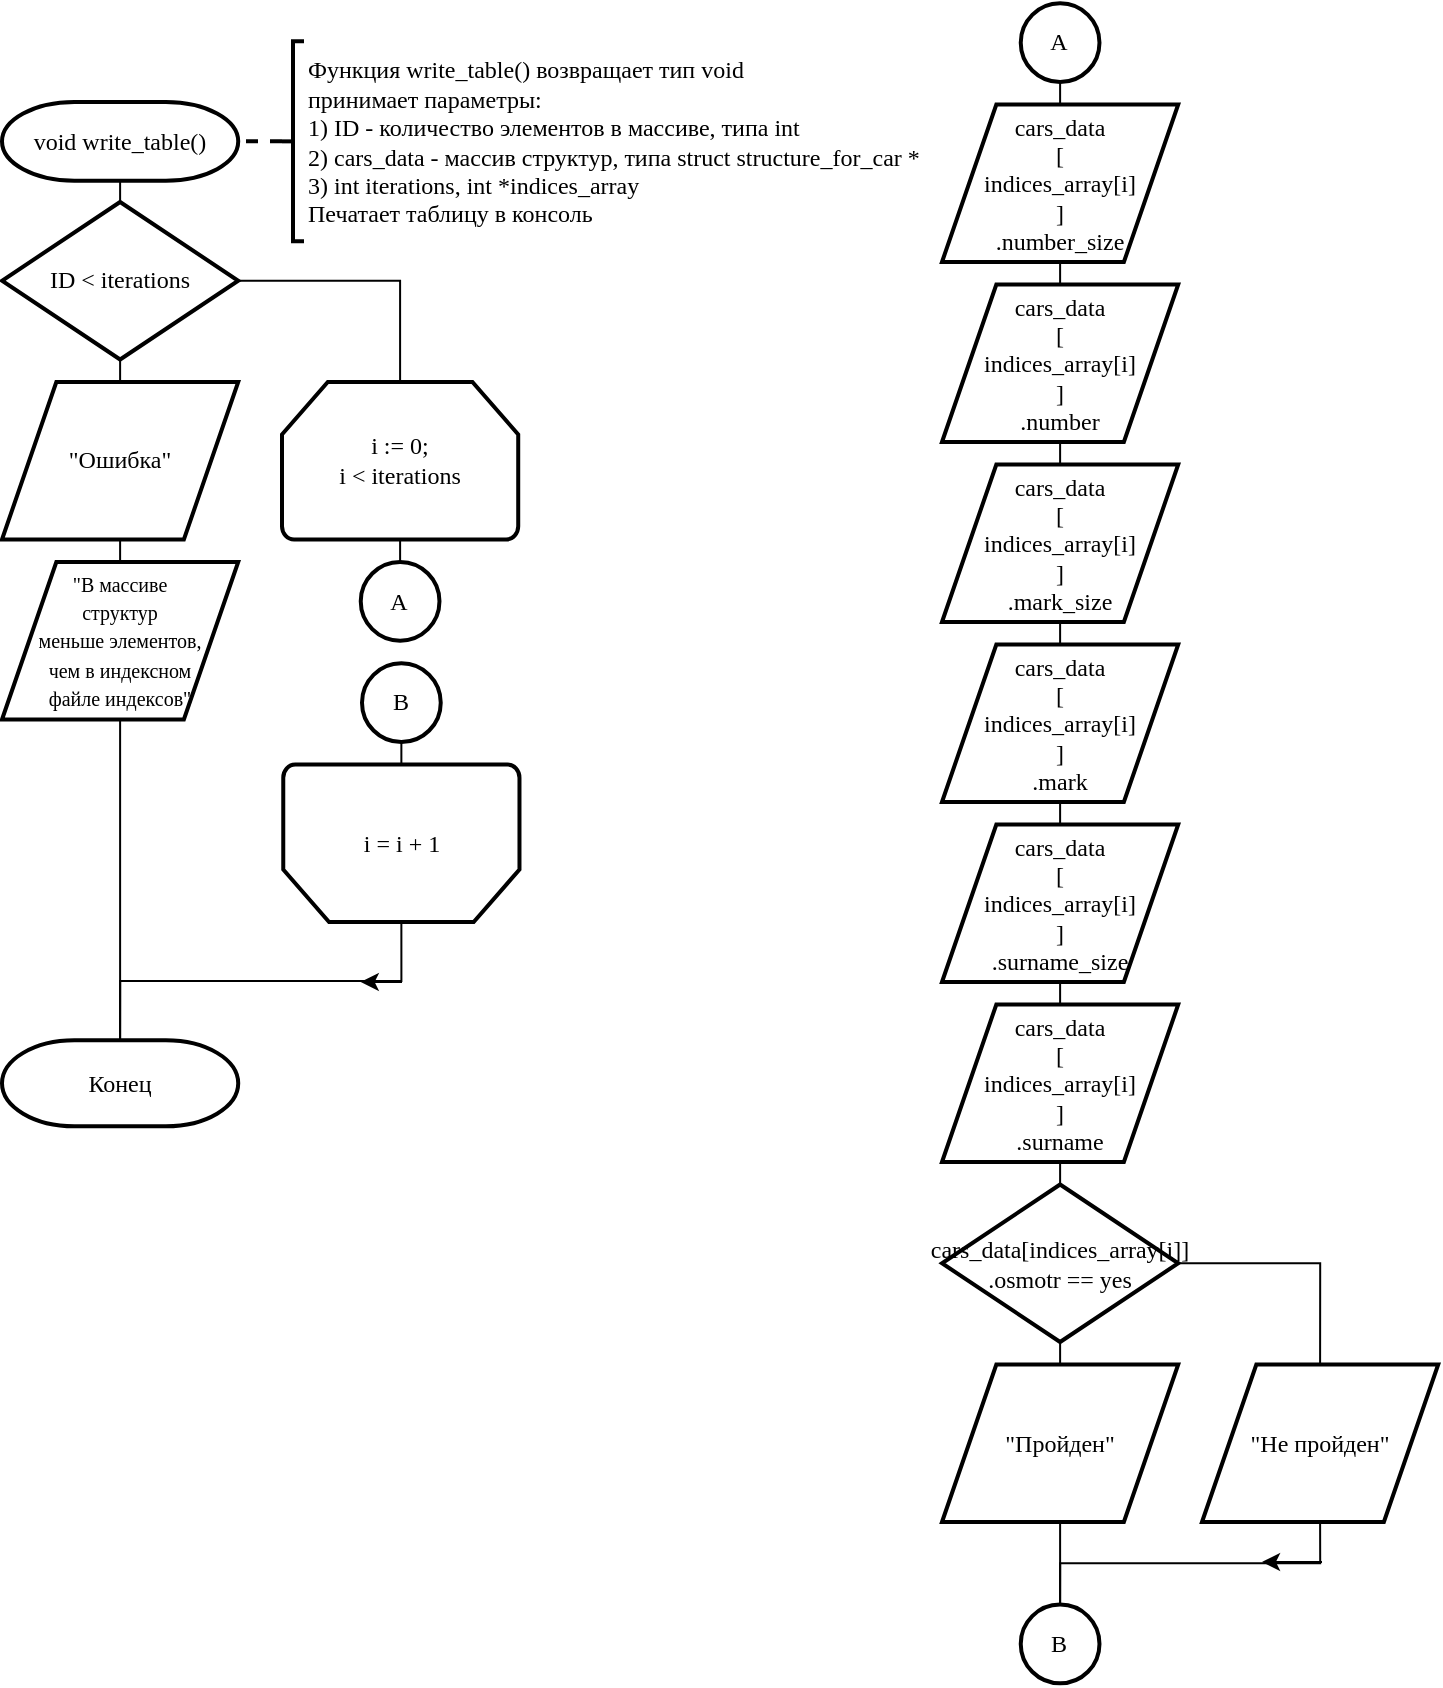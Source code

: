 <mxfile version="13.0.3" type="device"><diagram id="FiewKe5nqPGmDetY67Yq" name="Страница 1"><mxGraphModel dx="1002" dy="581" grid="1" gridSize="10" guides="1" tooltips="1" connect="1" arrows="1" fold="1" page="1" pageScale="1" pageWidth="827" pageHeight="1169" math="0" shadow="0"><root><mxCell id="0"/><mxCell id="1" parent="0"/><mxCell id="olXZgQjH8fjJ4wwaRT9E-21" style="edgeStyle=orthogonalEdgeStyle;rounded=0;orthogonalLoop=1;jettySize=auto;html=1;exitX=0.5;exitY=1;exitDx=0;exitDy=0;exitPerimeter=0;entryX=0.5;entryY=0;entryDx=0;entryDy=0;entryPerimeter=0;fontFamily=Times New Roman;endArrow=none;endFill=0;" edge="1" parent="1" source="olXZgQjH8fjJ4wwaRT9E-2" target="olXZgQjH8fjJ4wwaRT9E-3"><mxGeometry relative="1" as="geometry"/></mxCell><mxCell id="olXZgQjH8fjJ4wwaRT9E-2" value="void write_table()" style="strokeWidth=2;html=1;shape=mxgraph.flowchart.terminator;whiteSpace=wrap;fontFamily=Times New Roman;" vertex="1" parent="1"><mxGeometry x="80" y="90" width="118.11" height="39.37" as="geometry"/></mxCell><mxCell id="olXZgQjH8fjJ4wwaRT9E-22" style="edgeStyle=orthogonalEdgeStyle;rounded=0;orthogonalLoop=1;jettySize=auto;html=1;exitX=0.5;exitY=1;exitDx=0;exitDy=0;exitPerimeter=0;entryX=0.5;entryY=0;entryDx=0;entryDy=0;endArrow=none;endFill=0;fontFamily=Times New Roman;" edge="1" parent="1" source="olXZgQjH8fjJ4wwaRT9E-3" target="olXZgQjH8fjJ4wwaRT9E-4"><mxGeometry relative="1" as="geometry"/></mxCell><mxCell id="olXZgQjH8fjJ4wwaRT9E-24" style="edgeStyle=orthogonalEdgeStyle;rounded=0;orthogonalLoop=1;jettySize=auto;html=1;exitX=1;exitY=0.5;exitDx=0;exitDy=0;exitPerimeter=0;endArrow=none;endFill=0;fontFamily=Times New Roman;" edge="1" parent="1" source="olXZgQjH8fjJ4wwaRT9E-3" target="olXZgQjH8fjJ4wwaRT9E-5"><mxGeometry relative="1" as="geometry"/></mxCell><mxCell id="olXZgQjH8fjJ4wwaRT9E-3" value="ID &amp;lt; iterations" style="strokeWidth=2;html=1;shape=mxgraph.flowchart.decision;whiteSpace=wrap;fontFamily=Times New Roman;" vertex="1" parent="1"><mxGeometry x="80" y="140" width="118.11" height="78.74" as="geometry"/></mxCell><mxCell id="olXZgQjH8fjJ4wwaRT9E-40" style="edgeStyle=orthogonalEdgeStyle;rounded=0;orthogonalLoop=1;jettySize=auto;html=1;exitX=0.5;exitY=1;exitDx=0;exitDy=0;entryX=0.5;entryY=0;entryDx=0;entryDy=0;entryPerimeter=0;endArrow=none;endFill=0;fontFamily=Times New Roman;" edge="1" parent="1" source="olXZgQjH8fjJ4wwaRT9E-43" target="olXZgQjH8fjJ4wwaRT9E-16"><mxGeometry relative="1" as="geometry"/></mxCell><mxCell id="olXZgQjH8fjJ4wwaRT9E-4" value="&quot;Ошибка&quot;" style="shape=parallelogram;html=1;strokeWidth=2;perimeter=parallelogramPerimeter;whiteSpace=wrap;rounded=0;arcSize=12;size=0.23;fontFamily=Times New Roman;" vertex="1" parent="1"><mxGeometry x="80" y="230" width="118.11" height="78.74" as="geometry"/></mxCell><mxCell id="olXZgQjH8fjJ4wwaRT9E-23" style="edgeStyle=orthogonalEdgeStyle;rounded=0;orthogonalLoop=1;jettySize=auto;html=1;exitX=0.5;exitY=1;exitDx=0;exitDy=0;exitPerimeter=0;entryX=0.5;entryY=0;entryDx=0;entryDy=0;entryPerimeter=0;endArrow=none;endFill=0;fontFamily=Times New Roman;" edge="1" parent="1" source="olXZgQjH8fjJ4wwaRT9E-5" target="olXZgQjH8fjJ4wwaRT9E-19"><mxGeometry relative="1" as="geometry"/></mxCell><mxCell id="olXZgQjH8fjJ4wwaRT9E-5" value="i := 0;&lt;br&gt;i &amp;lt; iterations" style="strokeWidth=2;html=1;shape=mxgraph.flowchart.loop_limit;whiteSpace=wrap;rounded=0;fontFamily=Times New Roman;" vertex="1" parent="1"><mxGeometry x="220" y="230" width="118.11" height="78.74" as="geometry"/></mxCell><mxCell id="olXZgQjH8fjJ4wwaRT9E-38" style="edgeStyle=orthogonalEdgeStyle;rounded=0;orthogonalLoop=1;jettySize=auto;html=1;exitX=0.5;exitY=0;exitDx=0;exitDy=0;exitPerimeter=0;entryX=0.5;entryY=0;entryDx=0;entryDy=0;entryPerimeter=0;endArrow=none;endFill=0;fontFamily=Times New Roman;" edge="1" parent="1" source="olXZgQjH8fjJ4wwaRT9E-6" target="olXZgQjH8fjJ4wwaRT9E-16"><mxGeometry relative="1" as="geometry"/></mxCell><mxCell id="olXZgQjH8fjJ4wwaRT9E-6" value="i = i + 1" style="strokeWidth=2;html=1;shape=mxgraph.flowchart.loop_limit;whiteSpace=wrap;rounded=0;fontFamily=Times New Roman;flipV=1;" vertex="1" parent="1"><mxGeometry x="220.63" y="421.26" width="118.11" height="78.74" as="geometry"/></mxCell><mxCell id="olXZgQjH8fjJ4wwaRT9E-26" style="edgeStyle=orthogonalEdgeStyle;rounded=0;orthogonalLoop=1;jettySize=auto;html=1;exitX=0.5;exitY=1;exitDx=0;exitDy=0;entryX=0.5;entryY=0;entryDx=0;entryDy=0;endArrow=none;endFill=0;fontFamily=Times New Roman;" edge="1" parent="1" source="olXZgQjH8fjJ4wwaRT9E-7" target="olXZgQjH8fjJ4wwaRT9E-8"><mxGeometry relative="1" as="geometry"/></mxCell><mxCell id="olXZgQjH8fjJ4wwaRT9E-7" value="cars_data&lt;br&gt;[&lt;br&gt;indices_array[i]&lt;br&gt;]&lt;br&gt;.number_size" style="shape=parallelogram;html=1;strokeWidth=2;perimeter=parallelogramPerimeter;whiteSpace=wrap;rounded=0;arcSize=12;size=0.23;fontFamily=Times New Roman;" vertex="1" parent="1"><mxGeometry x="550" y="91.26" width="118.11" height="78.74" as="geometry"/></mxCell><mxCell id="olXZgQjH8fjJ4wwaRT9E-27" style="edgeStyle=orthogonalEdgeStyle;rounded=0;orthogonalLoop=1;jettySize=auto;html=1;exitX=0.5;exitY=1;exitDx=0;exitDy=0;entryX=0.5;entryY=0;entryDx=0;entryDy=0;endArrow=none;endFill=0;fontFamily=Times New Roman;" edge="1" parent="1" source="olXZgQjH8fjJ4wwaRT9E-8" target="olXZgQjH8fjJ4wwaRT9E-9"><mxGeometry relative="1" as="geometry"/></mxCell><mxCell id="olXZgQjH8fjJ4wwaRT9E-8" value="cars_data&lt;br&gt;[&lt;br&gt;indices_array[i]&lt;br&gt;]&lt;br&gt;.number" style="shape=parallelogram;html=1;strokeWidth=2;perimeter=parallelogramPerimeter;whiteSpace=wrap;rounded=0;arcSize=12;size=0.23;fontFamily=Times New Roman;" vertex="1" parent="1"><mxGeometry x="550" y="181.26" width="118.11" height="78.74" as="geometry"/></mxCell><mxCell id="olXZgQjH8fjJ4wwaRT9E-28" style="edgeStyle=orthogonalEdgeStyle;rounded=0;orthogonalLoop=1;jettySize=auto;html=1;exitX=0.5;exitY=1;exitDx=0;exitDy=0;entryX=0.5;entryY=0;entryDx=0;entryDy=0;endArrow=none;endFill=0;fontFamily=Times New Roman;" edge="1" parent="1" source="olXZgQjH8fjJ4wwaRT9E-9" target="olXZgQjH8fjJ4wwaRT9E-10"><mxGeometry relative="1" as="geometry"/></mxCell><mxCell id="olXZgQjH8fjJ4wwaRT9E-9" value="cars_data&lt;br&gt;[&lt;br&gt;indices_array[i]&lt;br&gt;]&lt;br&gt;.mark_size" style="shape=parallelogram;html=1;strokeWidth=2;perimeter=parallelogramPerimeter;whiteSpace=wrap;rounded=0;arcSize=12;size=0.23;fontFamily=Times New Roman;" vertex="1" parent="1"><mxGeometry x="550" y="271.26" width="118.11" height="78.74" as="geometry"/></mxCell><mxCell id="olXZgQjH8fjJ4wwaRT9E-29" style="edgeStyle=orthogonalEdgeStyle;rounded=0;orthogonalLoop=1;jettySize=auto;html=1;exitX=0.5;exitY=1;exitDx=0;exitDy=0;entryX=0.5;entryY=0;entryDx=0;entryDy=0;endArrow=none;endFill=0;fontFamily=Times New Roman;" edge="1" parent="1" source="olXZgQjH8fjJ4wwaRT9E-10" target="olXZgQjH8fjJ4wwaRT9E-11"><mxGeometry relative="1" as="geometry"/></mxCell><mxCell id="olXZgQjH8fjJ4wwaRT9E-10" value="cars_data&lt;br&gt;[&lt;br&gt;indices_array[i]&lt;br&gt;]&lt;br&gt;.mark" style="shape=parallelogram;html=1;strokeWidth=2;perimeter=parallelogramPerimeter;whiteSpace=wrap;rounded=0;arcSize=12;size=0.23;fontFamily=Times New Roman;" vertex="1" parent="1"><mxGeometry x="550" y="361.26" width="118.11" height="78.74" as="geometry"/></mxCell><mxCell id="olXZgQjH8fjJ4wwaRT9E-30" style="edgeStyle=orthogonalEdgeStyle;rounded=0;orthogonalLoop=1;jettySize=auto;html=1;exitX=0.5;exitY=1;exitDx=0;exitDy=0;entryX=0.5;entryY=0;entryDx=0;entryDy=0;endArrow=none;endFill=0;fontFamily=Times New Roman;" edge="1" parent="1" source="olXZgQjH8fjJ4wwaRT9E-11" target="olXZgQjH8fjJ4wwaRT9E-12"><mxGeometry relative="1" as="geometry"/></mxCell><mxCell id="olXZgQjH8fjJ4wwaRT9E-11" value="cars_data&lt;br&gt;[&lt;br&gt;indices_array[i]&lt;br&gt;]&lt;br&gt;.surname_size" style="shape=parallelogram;html=1;strokeWidth=2;perimeter=parallelogramPerimeter;whiteSpace=wrap;rounded=0;arcSize=12;size=0.23;fontFamily=Times New Roman;" vertex="1" parent="1"><mxGeometry x="550" y="451.26" width="118.11" height="78.74" as="geometry"/></mxCell><mxCell id="olXZgQjH8fjJ4wwaRT9E-31" style="edgeStyle=orthogonalEdgeStyle;rounded=0;orthogonalLoop=1;jettySize=auto;html=1;exitX=0.5;exitY=1;exitDx=0;exitDy=0;entryX=0.5;entryY=0;entryDx=0;entryDy=0;entryPerimeter=0;endArrow=none;endFill=0;fontFamily=Times New Roman;" edge="1" parent="1" source="olXZgQjH8fjJ4wwaRT9E-12" target="olXZgQjH8fjJ4wwaRT9E-13"><mxGeometry relative="1" as="geometry"/></mxCell><mxCell id="olXZgQjH8fjJ4wwaRT9E-12" value="cars_data&lt;br&gt;[&lt;br&gt;indices_array[i]&lt;br&gt;]&lt;br&gt;.surname" style="shape=parallelogram;html=1;strokeWidth=2;perimeter=parallelogramPerimeter;whiteSpace=wrap;rounded=0;arcSize=12;size=0.23;fontFamily=Times New Roman;" vertex="1" parent="1"><mxGeometry x="550" y="541.26" width="118.11" height="78.74" as="geometry"/></mxCell><mxCell id="olXZgQjH8fjJ4wwaRT9E-32" style="edgeStyle=orthogonalEdgeStyle;rounded=0;orthogonalLoop=1;jettySize=auto;html=1;exitX=0.5;exitY=1;exitDx=0;exitDy=0;exitPerimeter=0;entryX=0.5;entryY=0;entryDx=0;entryDy=0;endArrow=none;endFill=0;fontFamily=Times New Roman;" edge="1" parent="1" source="olXZgQjH8fjJ4wwaRT9E-13" target="olXZgQjH8fjJ4wwaRT9E-14"><mxGeometry relative="1" as="geometry"/></mxCell><mxCell id="olXZgQjH8fjJ4wwaRT9E-33" style="edgeStyle=orthogonalEdgeStyle;rounded=0;orthogonalLoop=1;jettySize=auto;html=1;exitX=1;exitY=0.5;exitDx=0;exitDy=0;exitPerimeter=0;entryX=0.5;entryY=0;entryDx=0;entryDy=0;endArrow=none;endFill=0;fontFamily=Times New Roman;" edge="1" parent="1" source="olXZgQjH8fjJ4wwaRT9E-13" target="olXZgQjH8fjJ4wwaRT9E-15"><mxGeometry relative="1" as="geometry"/></mxCell><mxCell id="olXZgQjH8fjJ4wwaRT9E-13" value="cars_data[indices_array[i]]&lt;br&gt;.osmotr == yes" style="strokeWidth=2;html=1;shape=mxgraph.flowchart.decision;whiteSpace=wrap;fontFamily=Times New Roman;" vertex="1" parent="1"><mxGeometry x="550" y="631.26" width="118.11" height="78.74" as="geometry"/></mxCell><mxCell id="olXZgQjH8fjJ4wwaRT9E-34" style="edgeStyle=orthogonalEdgeStyle;rounded=0;orthogonalLoop=1;jettySize=auto;html=1;exitX=0.5;exitY=1;exitDx=0;exitDy=0;entryX=0.5;entryY=0;entryDx=0;entryDy=0;entryPerimeter=0;endArrow=none;endFill=0;fontFamily=Times New Roman;" edge="1" parent="1" source="olXZgQjH8fjJ4wwaRT9E-14" target="olXZgQjH8fjJ4wwaRT9E-17"><mxGeometry relative="1" as="geometry"/></mxCell><mxCell id="olXZgQjH8fjJ4wwaRT9E-14" value="&quot;Пройден&quot;" style="shape=parallelogram;html=1;strokeWidth=2;perimeter=parallelogramPerimeter;whiteSpace=wrap;rounded=0;arcSize=12;size=0.23;fontFamily=Times New Roman;" vertex="1" parent="1"><mxGeometry x="550" y="721.26" width="118.11" height="78.74" as="geometry"/></mxCell><mxCell id="olXZgQjH8fjJ4wwaRT9E-35" style="edgeStyle=orthogonalEdgeStyle;rounded=0;orthogonalLoop=1;jettySize=auto;html=1;exitX=0.5;exitY=1;exitDx=0;exitDy=0;entryX=0.5;entryY=0;entryDx=0;entryDy=0;entryPerimeter=0;endArrow=none;endFill=0;fontFamily=Times New Roman;" edge="1" parent="1" source="olXZgQjH8fjJ4wwaRT9E-15" target="olXZgQjH8fjJ4wwaRT9E-17"><mxGeometry relative="1" as="geometry"/></mxCell><mxCell id="olXZgQjH8fjJ4wwaRT9E-15" value="&quot;Не пройден&quot;" style="shape=parallelogram;html=1;strokeWidth=2;perimeter=parallelogramPerimeter;whiteSpace=wrap;rounded=0;arcSize=12;size=0.23;fontFamily=Times New Roman;" vertex="1" parent="1"><mxGeometry x="680" y="721.26" width="118.11" height="78.74" as="geometry"/></mxCell><mxCell id="olXZgQjH8fjJ4wwaRT9E-16" value="Конец" style="strokeWidth=2;html=1;shape=mxgraph.flowchart.terminator;whiteSpace=wrap;fontFamily=Times New Roman;" vertex="1" parent="1"><mxGeometry x="80.0" y="559.13" width="118.11" height="43" as="geometry"/></mxCell><mxCell id="olXZgQjH8fjJ4wwaRT9E-17" value="B" style="strokeWidth=2;html=1;shape=mxgraph.flowchart.start_2;whiteSpace=wrap;rounded=0;fontFamily=Times New Roman;" vertex="1" parent="1"><mxGeometry x="589.37" y="841.26" width="39.37" height="39.37" as="geometry"/></mxCell><mxCell id="olXZgQjH8fjJ4wwaRT9E-25" style="edgeStyle=orthogonalEdgeStyle;rounded=0;orthogonalLoop=1;jettySize=auto;html=1;exitX=0.5;exitY=1;exitDx=0;exitDy=0;exitPerimeter=0;entryX=0.5;entryY=0;entryDx=0;entryDy=0;endArrow=none;endFill=0;fontFamily=Times New Roman;" edge="1" parent="1" source="olXZgQjH8fjJ4wwaRT9E-18" target="olXZgQjH8fjJ4wwaRT9E-7"><mxGeometry relative="1" as="geometry"/></mxCell><mxCell id="olXZgQjH8fjJ4wwaRT9E-18" value="A" style="strokeWidth=2;html=1;shape=mxgraph.flowchart.start_2;whiteSpace=wrap;rounded=0;fontFamily=Times New Roman;" vertex="1" parent="1"><mxGeometry x="589.37" y="40.63" width="39.37" height="39.37" as="geometry"/></mxCell><mxCell id="olXZgQjH8fjJ4wwaRT9E-19" value="A" style="strokeWidth=2;html=1;shape=mxgraph.flowchart.start_2;whiteSpace=wrap;rounded=0;fontFamily=Times New Roman;" vertex="1" parent="1"><mxGeometry x="259.37" y="320" width="39.37" height="39.37" as="geometry"/></mxCell><mxCell id="olXZgQjH8fjJ4wwaRT9E-36" style="edgeStyle=orthogonalEdgeStyle;rounded=0;orthogonalLoop=1;jettySize=auto;html=1;exitX=0.5;exitY=1;exitDx=0;exitDy=0;exitPerimeter=0;entryX=0.5;entryY=1;entryDx=0;entryDy=0;entryPerimeter=0;endArrow=none;endFill=0;fontFamily=Times New Roman;" edge="1" parent="1" source="olXZgQjH8fjJ4wwaRT9E-20" target="olXZgQjH8fjJ4wwaRT9E-6"><mxGeometry relative="1" as="geometry"/></mxCell><mxCell id="olXZgQjH8fjJ4wwaRT9E-20" value="B" style="strokeWidth=2;html=1;shape=mxgraph.flowchart.start_2;whiteSpace=wrap;rounded=0;fontFamily=Times New Roman;" vertex="1" parent="1"><mxGeometry x="260" y="370.63" width="39.37" height="39.37" as="geometry"/></mxCell><mxCell id="olXZgQjH8fjJ4wwaRT9E-42" style="edgeStyle=orthogonalEdgeStyle;rounded=0;orthogonalLoop=1;jettySize=auto;html=1;exitX=0;exitY=0.5;exitDx=0;exitDy=0;exitPerimeter=0;entryX=1;entryY=0.5;entryDx=0;entryDy=0;entryPerimeter=0;endArrow=none;endFill=0;fontFamily=Times New Roman;dashed=1;strokeWidth=2;" edge="1" parent="1" source="olXZgQjH8fjJ4wwaRT9E-41" target="olXZgQjH8fjJ4wwaRT9E-2"><mxGeometry relative="1" as="geometry"/></mxCell><mxCell id="olXZgQjH8fjJ4wwaRT9E-41" value="Функция write_table() возвращает тип void&lt;br&gt;принимает параметры:&lt;br&gt;1) ID - количество элементов в массиве, типа int&lt;br&gt;2) cars_data - массив структур, типа struct structure_for_car *&lt;br&gt;3) int iterations, int *indices_array&lt;br&gt;Печатает таблицу в консоль" style="strokeWidth=2;html=1;shape=mxgraph.flowchart.annotation_2;align=left;labelPosition=right;pointerEvents=1;rounded=0;fontFamily=Times New Roman;" vertex="1" parent="1"><mxGeometry x="220" y="59.68" width="11" height="100" as="geometry"/></mxCell><mxCell id="olXZgQjH8fjJ4wwaRT9E-43" value="&lt;font style=&quot;font-size: 10px&quot;&gt;&quot;В массиве&lt;br&gt;структур&lt;br&gt;меньше элементов, &lt;br&gt;чем в индексном &lt;br&gt;файле индексов&quot;&lt;/font&gt;" style="shape=parallelogram;html=1;strokeWidth=2;perimeter=parallelogramPerimeter;whiteSpace=wrap;rounded=0;arcSize=12;size=0.23;fontFamily=Times New Roman;" vertex="1" parent="1"><mxGeometry x="80" y="320" width="118.11" height="78.74" as="geometry"/></mxCell><mxCell id="olXZgQjH8fjJ4wwaRT9E-44" style="edgeStyle=orthogonalEdgeStyle;rounded=0;orthogonalLoop=1;jettySize=auto;html=1;exitX=0.5;exitY=1;exitDx=0;exitDy=0;entryX=0.5;entryY=0;entryDx=0;entryDy=0;entryPerimeter=0;endArrow=none;endFill=0;fontFamily=Times New Roman;" edge="1" parent="1" source="olXZgQjH8fjJ4wwaRT9E-4" target="olXZgQjH8fjJ4wwaRT9E-43"><mxGeometry relative="1" as="geometry"><mxPoint x="139.055" y="308.74" as="sourcePoint"/><mxPoint x="139.055" y="547" as="targetPoint"/></mxGeometry></mxCell><mxCell id="olXZgQjH8fjJ4wwaRT9E-45" value="" style="endArrow=classic;html=1;strokeWidth=1;fontFamily=Times New Roman;" edge="1" parent="1"><mxGeometry width="50" height="50" relative="1" as="geometry"><mxPoint x="740" y="820" as="sourcePoint"/><mxPoint x="710" y="820" as="targetPoint"/></mxGeometry></mxCell><mxCell id="olXZgQjH8fjJ4wwaRT9E-46" value="" style="endArrow=classic;html=1;strokeWidth=1;fontFamily=Times New Roman;" edge="1" parent="1"><mxGeometry width="50" height="50" relative="1" as="geometry"><mxPoint x="280" y="530" as="sourcePoint"/><mxPoint x="259.37" y="530" as="targetPoint"/></mxGeometry></mxCell></root></mxGraphModel></diagram></mxfile>